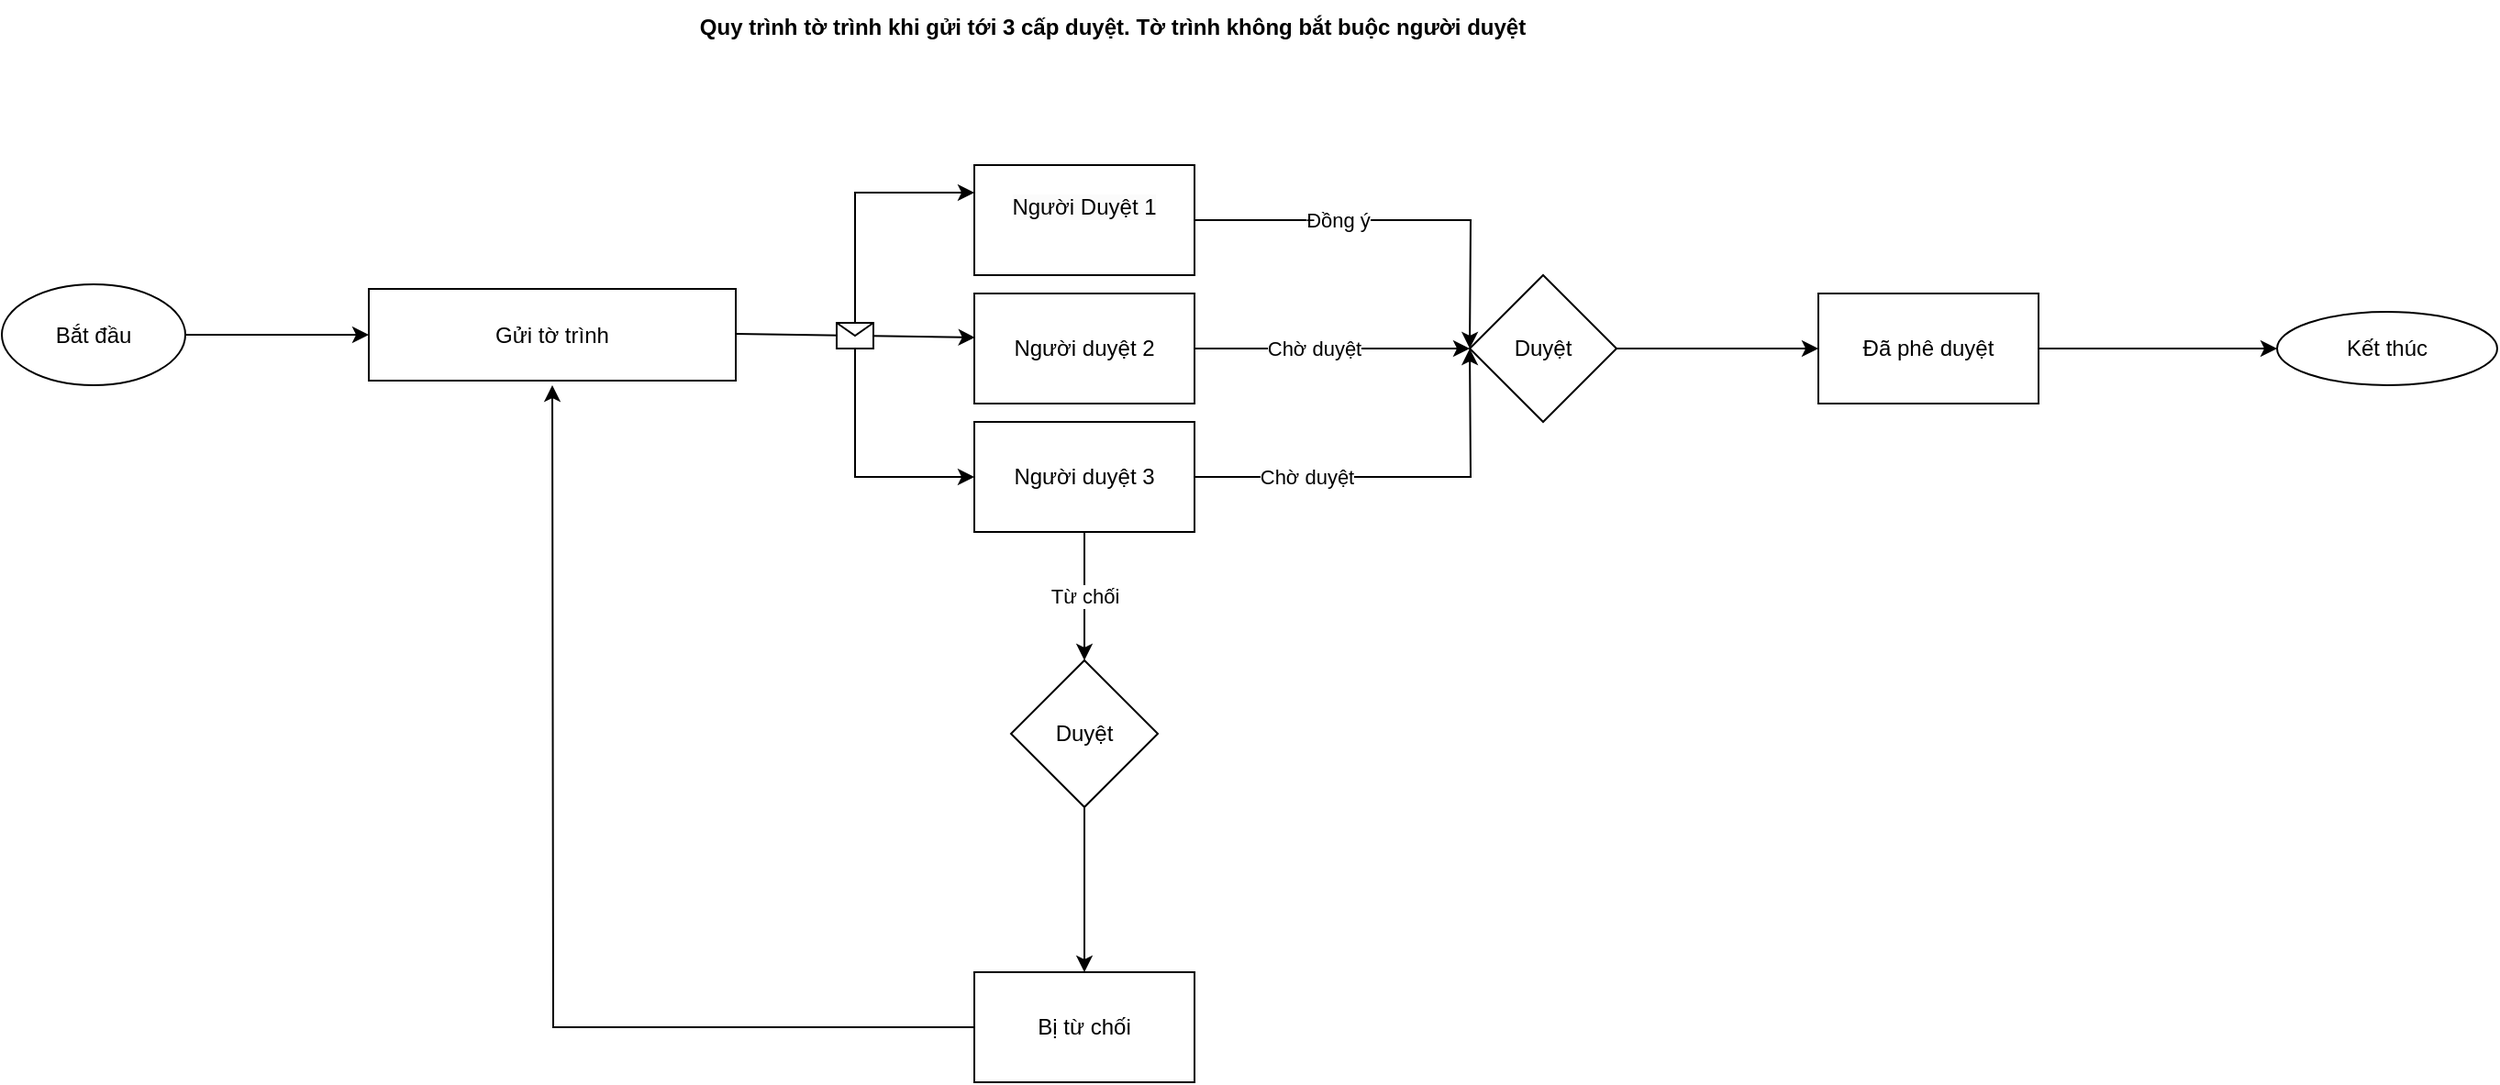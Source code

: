 <mxfile version="21.6.6" type="github">
  <diagram id="C5RBs43oDa-KdzZeNtuy" name="Page-1">
    <mxGraphModel dx="1621" dy="464" grid="1" gridSize="10" guides="1" tooltips="1" connect="1" arrows="1" fold="1" page="1" pageScale="1" pageWidth="827" pageHeight="1169" math="0" shadow="0">
      <root>
        <mxCell id="WIyWlLk6GJQsqaUBKTNV-0" />
        <mxCell id="WIyWlLk6GJQsqaUBKTNV-1" parent="WIyWlLk6GJQsqaUBKTNV-0" />
        <mxCell id="-wIp1APwmRtR18hznMCX-2" value="" style="edgeStyle=orthogonalEdgeStyle;rounded=0;orthogonalLoop=1;jettySize=auto;html=1;entryX=0;entryY=0.5;entryDx=0;entryDy=0;" edge="1" parent="WIyWlLk6GJQsqaUBKTNV-1" source="-wIp1APwmRtR18hznMCX-0" target="-wIp1APwmRtR18hznMCX-1">
          <mxGeometry relative="1" as="geometry" />
        </mxCell>
        <mxCell id="-wIp1APwmRtR18hznMCX-0" value="Bắt đầu" style="ellipse;whiteSpace=wrap;html=1;" vertex="1" parent="WIyWlLk6GJQsqaUBKTNV-1">
          <mxGeometry x="-20" y="485" width="100" height="55" as="geometry" />
        </mxCell>
        <mxCell id="-wIp1APwmRtR18hznMCX-1" value="Gửi tờ trình" style="whiteSpace=wrap;html=1;" vertex="1" parent="WIyWlLk6GJQsqaUBKTNV-1">
          <mxGeometry x="180" y="487.5" width="200" height="50" as="geometry" />
        </mxCell>
        <mxCell id="-wIp1APwmRtR18hznMCX-68" style="edgeStyle=orthogonalEdgeStyle;rounded=0;orthogonalLoop=1;jettySize=auto;html=1;" edge="1" parent="WIyWlLk6GJQsqaUBKTNV-1" source="-wIp1APwmRtR18hznMCX-19">
          <mxGeometry relative="1" as="geometry">
            <mxPoint x="780" y="520" as="targetPoint" />
          </mxGeometry>
        </mxCell>
        <mxCell id="-wIp1APwmRtR18hznMCX-69" value="Đồng ý" style="edgeLabel;html=1;align=center;verticalAlign=middle;resizable=0;points=[];" vertex="1" connectable="0" parent="-wIp1APwmRtR18hznMCX-68">
          <mxGeometry x="-0.299" relative="1" as="geometry">
            <mxPoint as="offset" />
          </mxGeometry>
        </mxCell>
        <mxCell id="-wIp1APwmRtR18hznMCX-19" value="&#xa;&lt;span style=&quot;color: rgb(0, 0, 0); font-family: Helvetica; font-size: 12px; font-style: normal; font-variant-ligatures: normal; font-variant-caps: normal; font-weight: 400; letter-spacing: normal; orphans: 2; text-align: center; text-indent: 0px; text-transform: none; widows: 2; word-spacing: 0px; -webkit-text-stroke-width: 0px; background-color: rgb(251, 251, 251); text-decoration-thickness: initial; text-decoration-style: initial; text-decoration-color: initial; float: none; display: inline !important;&quot;&gt;Người Duyệt 1&lt;/span&gt;&#xa;&#xa;" style="whiteSpace=wrap;html=1;" vertex="1" parent="WIyWlLk6GJQsqaUBKTNV-1">
          <mxGeometry x="510" y="420" width="120" height="60" as="geometry" />
        </mxCell>
        <mxCell id="-wIp1APwmRtR18hznMCX-67" style="edgeStyle=orthogonalEdgeStyle;rounded=0;orthogonalLoop=1;jettySize=auto;html=1;" edge="1" parent="WIyWlLk6GJQsqaUBKTNV-1" source="-wIp1APwmRtR18hznMCX-28">
          <mxGeometry relative="1" as="geometry">
            <mxPoint x="780" y="520" as="targetPoint" />
          </mxGeometry>
        </mxCell>
        <mxCell id="-wIp1APwmRtR18hznMCX-79" value="Chờ duyệt" style="edgeLabel;html=1;align=center;verticalAlign=middle;resizable=0;points=[];" vertex="1" connectable="0" parent="-wIp1APwmRtR18hznMCX-67">
          <mxGeometry x="-0.447" relative="1" as="geometry">
            <mxPoint as="offset" />
          </mxGeometry>
        </mxCell>
        <mxCell id="-wIp1APwmRtR18hznMCX-72" value="" style="edgeStyle=orthogonalEdgeStyle;rounded=0;orthogonalLoop=1;jettySize=auto;html=1;" edge="1" parent="WIyWlLk6GJQsqaUBKTNV-1" source="-wIp1APwmRtR18hznMCX-28" target="-wIp1APwmRtR18hznMCX-71">
          <mxGeometry relative="1" as="geometry" />
        </mxCell>
        <mxCell id="-wIp1APwmRtR18hznMCX-73" value="Từ chối" style="edgeLabel;html=1;align=center;verticalAlign=middle;resizable=0;points=[];" vertex="1" connectable="0" parent="-wIp1APwmRtR18hznMCX-72">
          <mxGeometry relative="1" as="geometry">
            <mxPoint as="offset" />
          </mxGeometry>
        </mxCell>
        <mxCell id="-wIp1APwmRtR18hznMCX-28" value="Người duyệt 3" style="whiteSpace=wrap;html=1;" vertex="1" parent="WIyWlLk6GJQsqaUBKTNV-1">
          <mxGeometry x="510" y="560" width="120" height="60" as="geometry" />
        </mxCell>
        <mxCell id="-wIp1APwmRtR18hznMCX-37" value="" style="edgeStyle=orthogonalEdgeStyle;rounded=0;orthogonalLoop=1;jettySize=auto;html=1;" edge="1" parent="WIyWlLk6GJQsqaUBKTNV-1" source="-wIp1APwmRtR18hznMCX-32" target="-wIp1APwmRtR18hznMCX-36">
          <mxGeometry relative="1" as="geometry" />
        </mxCell>
        <mxCell id="-wIp1APwmRtR18hznMCX-32" value="Duyệt" style="rhombus;whiteSpace=wrap;html=1;" vertex="1" parent="WIyWlLk6GJQsqaUBKTNV-1">
          <mxGeometry x="780" y="480" width="80" height="80" as="geometry" />
        </mxCell>
        <mxCell id="-wIp1APwmRtR18hznMCX-41" value="" style="edgeStyle=orthogonalEdgeStyle;rounded=0;orthogonalLoop=1;jettySize=auto;html=1;" edge="1" parent="WIyWlLk6GJQsqaUBKTNV-1" source="-wIp1APwmRtR18hznMCX-36" target="-wIp1APwmRtR18hznMCX-40">
          <mxGeometry relative="1" as="geometry" />
        </mxCell>
        <mxCell id="-wIp1APwmRtR18hznMCX-36" value="Đã phê duyệt" style="whiteSpace=wrap;html=1;" vertex="1" parent="WIyWlLk6GJQsqaUBKTNV-1">
          <mxGeometry x="970" y="490" width="120" height="60" as="geometry" />
        </mxCell>
        <mxCell id="-wIp1APwmRtR18hznMCX-40" value="Kết thúc" style="ellipse;whiteSpace=wrap;html=1;" vertex="1" parent="WIyWlLk6GJQsqaUBKTNV-1">
          <mxGeometry x="1220" y="500" width="120" height="40" as="geometry" />
        </mxCell>
        <mxCell id="-wIp1APwmRtR18hznMCX-56" style="edgeStyle=orthogonalEdgeStyle;rounded=0;orthogonalLoop=1;jettySize=auto;html=1;exitX=1;exitY=0.5;exitDx=0;exitDy=0;entryX=0;entryY=0.5;entryDx=0;entryDy=0;" edge="1" parent="WIyWlLk6GJQsqaUBKTNV-1" source="-wIp1APwmRtR18hznMCX-23" target="-wIp1APwmRtR18hznMCX-32">
          <mxGeometry relative="1" as="geometry">
            <Array as="points">
              <mxPoint x="710" y="520" />
              <mxPoint x="710" y="520" />
            </Array>
          </mxGeometry>
        </mxCell>
        <mxCell id="-wIp1APwmRtR18hznMCX-78" value="Chờ duyệt" style="edgeLabel;html=1;align=center;verticalAlign=middle;resizable=0;points=[];" vertex="1" connectable="0" parent="-wIp1APwmRtR18hznMCX-56">
          <mxGeometry x="-0.133" relative="1" as="geometry">
            <mxPoint as="offset" />
          </mxGeometry>
        </mxCell>
        <mxCell id="-wIp1APwmRtR18hznMCX-23" value="Người duyệt 2" style="whiteSpace=wrap;html=1;" vertex="1" parent="WIyWlLk6GJQsqaUBKTNV-1">
          <mxGeometry x="510" y="490" width="120" height="60" as="geometry" />
        </mxCell>
        <mxCell id="-wIp1APwmRtR18hznMCX-49" value="" style="endArrow=classic;html=1;rounded=0;entryX=0.003;entryY=0.4;entryDx=0;entryDy=0;entryPerimeter=0;" edge="1" parent="WIyWlLk6GJQsqaUBKTNV-1" target="-wIp1APwmRtR18hznMCX-23">
          <mxGeometry relative="1" as="geometry">
            <mxPoint x="380" y="512" as="sourcePoint" />
            <mxPoint x="480" y="512" as="targetPoint" />
          </mxGeometry>
        </mxCell>
        <mxCell id="-wIp1APwmRtR18hznMCX-50" value="" style="shape=message;html=1;outlineConnect=0;" vertex="1" parent="-wIp1APwmRtR18hznMCX-49">
          <mxGeometry width="20" height="14" relative="1" as="geometry">
            <mxPoint x="-10" y="-7" as="offset" />
          </mxGeometry>
        </mxCell>
        <mxCell id="-wIp1APwmRtR18hznMCX-53" style="edgeStyle=orthogonalEdgeStyle;rounded=0;orthogonalLoop=1;jettySize=auto;html=1;exitX=0.5;exitY=0;exitDx=0;exitDy=0;entryX=0;entryY=0.25;entryDx=0;entryDy=0;" edge="1" parent="WIyWlLk6GJQsqaUBKTNV-1" source="-wIp1APwmRtR18hznMCX-50" target="-wIp1APwmRtR18hznMCX-19">
          <mxGeometry relative="1" as="geometry" />
        </mxCell>
        <mxCell id="-wIp1APwmRtR18hznMCX-54" style="edgeStyle=orthogonalEdgeStyle;rounded=0;orthogonalLoop=1;jettySize=auto;html=1;exitX=0.5;exitY=1;exitDx=0;exitDy=0;entryX=0;entryY=0.5;entryDx=0;entryDy=0;" edge="1" parent="WIyWlLk6GJQsqaUBKTNV-1" source="-wIp1APwmRtR18hznMCX-50" target="-wIp1APwmRtR18hznMCX-28">
          <mxGeometry relative="1" as="geometry" />
        </mxCell>
        <mxCell id="-wIp1APwmRtR18hznMCX-75" value="" style="edgeStyle=orthogonalEdgeStyle;rounded=0;orthogonalLoop=1;jettySize=auto;html=1;" edge="1" parent="WIyWlLk6GJQsqaUBKTNV-1" source="-wIp1APwmRtR18hznMCX-71" target="-wIp1APwmRtR18hznMCX-74">
          <mxGeometry relative="1" as="geometry" />
        </mxCell>
        <mxCell id="-wIp1APwmRtR18hznMCX-71" value="Duyệt" style="rhombus;whiteSpace=wrap;html=1;" vertex="1" parent="WIyWlLk6GJQsqaUBKTNV-1">
          <mxGeometry x="530" y="690" width="80" height="80" as="geometry" />
        </mxCell>
        <mxCell id="-wIp1APwmRtR18hznMCX-76" style="edgeStyle=orthogonalEdgeStyle;rounded=0;orthogonalLoop=1;jettySize=auto;html=1;" edge="1" parent="WIyWlLk6GJQsqaUBKTNV-1" source="-wIp1APwmRtR18hznMCX-74">
          <mxGeometry relative="1" as="geometry">
            <mxPoint x="280" y="540" as="targetPoint" />
          </mxGeometry>
        </mxCell>
        <mxCell id="-wIp1APwmRtR18hznMCX-74" value="Bị từ chối" style="whiteSpace=wrap;html=1;" vertex="1" parent="WIyWlLk6GJQsqaUBKTNV-1">
          <mxGeometry x="510" y="860" width="120" height="60" as="geometry" />
        </mxCell>
        <mxCell id="-wIp1APwmRtR18hznMCX-77" value="&lt;b&gt;Quy trình tờ trình khi gửi tới 3 cấp duyệt. Tờ trình không bắt buộc người duyệt&lt;/b&gt;" style="text;html=1;align=center;verticalAlign=middle;resizable=0;points=[];autosize=1;strokeColor=none;fillColor=none;" vertex="1" parent="WIyWlLk6GJQsqaUBKTNV-1">
          <mxGeometry x="350" y="330" width="470" height="30" as="geometry" />
        </mxCell>
      </root>
    </mxGraphModel>
  </diagram>
</mxfile>

